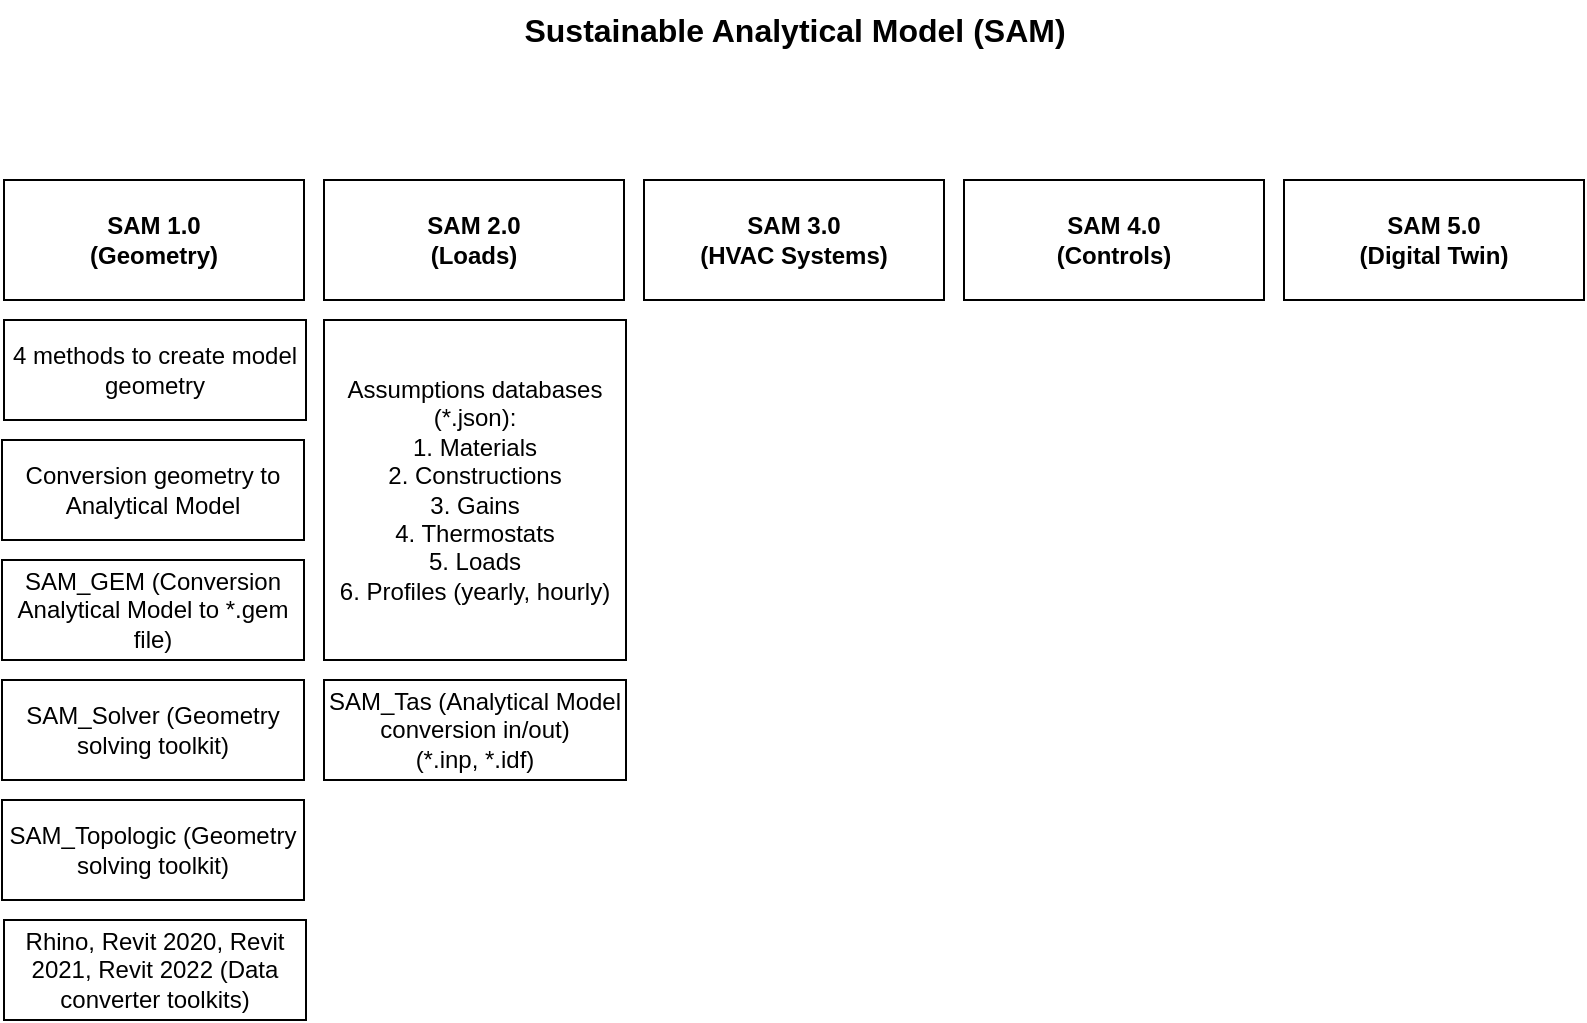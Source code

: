 <mxfile version="20.4.0" type="github">
  <diagram id="Jl_ORfJ8K7z92nkEh947" name="Page-1">
    <mxGraphModel dx="1422" dy="794" grid="1" gridSize="10" guides="1" tooltips="1" connect="1" arrows="1" fold="1" page="1" pageScale="1" pageWidth="827" pageHeight="1169" math="0" shadow="0">
      <root>
        <mxCell id="0" />
        <mxCell id="1" parent="0" />
        <mxCell id="GRzoV7StwMpooNch8OHT-1" value="SAM 1.0&lt;br&gt;(Geometry)" style="rounded=0;whiteSpace=wrap;html=1;fontStyle=1" parent="1" vertex="1">
          <mxGeometry x="19" y="100" width="150" height="60" as="geometry" />
        </mxCell>
        <mxCell id="GRzoV7StwMpooNch8OHT-2" value="Sustainable Analytical Model (SAM)" style="text;html=1;align=center;verticalAlign=middle;resizable=0;points=[];autosize=1;strokeColor=none;fillColor=none;fontSize=16;fontStyle=1" parent="1" vertex="1">
          <mxGeometry x="269" y="10" width="290" height="30" as="geometry" />
        </mxCell>
        <mxCell id="GRzoV7StwMpooNch8OHT-3" value="SAM 2.0&lt;br&gt;(Loads)" style="rounded=0;whiteSpace=wrap;html=1;fontStyle=1" parent="1" vertex="1">
          <mxGeometry x="179" y="100" width="150" height="60" as="geometry" />
        </mxCell>
        <mxCell id="GRzoV7StwMpooNch8OHT-4" value="SAM 3.0&lt;br&gt;(HVAC Systems)" style="rounded=0;whiteSpace=wrap;html=1;fontStyle=1" parent="1" vertex="1">
          <mxGeometry x="339" y="100" width="150" height="60" as="geometry" />
        </mxCell>
        <mxCell id="GRzoV7StwMpooNch8OHT-5" value="SAM 4.0&lt;br&gt;(Controls)" style="rounded=0;whiteSpace=wrap;html=1;fontStyle=1" parent="1" vertex="1">
          <mxGeometry x="499" y="100" width="150" height="60" as="geometry" />
        </mxCell>
        <mxCell id="GRzoV7StwMpooNch8OHT-6" value="SAM 5.0&lt;br&gt;(Digital Twin)" style="rounded=0;whiteSpace=wrap;html=1;fontStyle=1" parent="1" vertex="1">
          <mxGeometry x="659" y="100" width="150" height="60" as="geometry" />
        </mxCell>
        <mxCell id="IezBzxtzGipqMu-QNy4q-3" value="4 methods to create model geometry" style="rounded=0;whiteSpace=wrap;html=1;" vertex="1" parent="1">
          <mxGeometry x="19" y="170" width="151" height="50" as="geometry" />
        </mxCell>
        <mxCell id="IezBzxtzGipqMu-QNy4q-4" value="Conversion geometry to Analytical Model" style="rounded=0;whiteSpace=wrap;html=1;" vertex="1" parent="1">
          <mxGeometry x="18" y="230" width="151" height="50" as="geometry" />
        </mxCell>
        <mxCell id="IezBzxtzGipqMu-QNy4q-5" value="SAM_GEM (Conversion Analytical Model to *.gem file)" style="rounded=0;whiteSpace=wrap;html=1;" vertex="1" parent="1">
          <mxGeometry x="18" y="290" width="151" height="50" as="geometry" />
        </mxCell>
        <mxCell id="IezBzxtzGipqMu-QNy4q-6" value="SAM_Solver (Geometry solving toolkit)" style="rounded=0;whiteSpace=wrap;html=1;" vertex="1" parent="1">
          <mxGeometry x="18" y="350" width="151" height="50" as="geometry" />
        </mxCell>
        <mxCell id="IezBzxtzGipqMu-QNy4q-7" value="SAM_Topologic (Geometry solving toolkit)" style="rounded=0;whiteSpace=wrap;html=1;" vertex="1" parent="1">
          <mxGeometry x="18" y="410" width="151" height="50" as="geometry" />
        </mxCell>
        <mxCell id="IezBzxtzGipqMu-QNy4q-8" value="Rhino, Revit 2020, Revit 2021, Revit 2022 (Data converter toolkits)" style="rounded=0;whiteSpace=wrap;html=1;" vertex="1" parent="1">
          <mxGeometry x="19" y="470" width="151" height="50" as="geometry" />
        </mxCell>
        <mxCell id="IezBzxtzGipqMu-QNy4q-9" value="Assumptions databases (*.json):&lt;br&gt;1. Materials&lt;br&gt;2. Constructions&lt;br&gt;3. Gains&lt;br&gt;4. Thermostats&lt;br&gt;5. Loads&lt;br&gt;6. Profiles (yearly, hourly)" style="rounded=0;whiteSpace=wrap;html=1;" vertex="1" parent="1">
          <mxGeometry x="179" y="170" width="151" height="170" as="geometry" />
        </mxCell>
        <mxCell id="IezBzxtzGipqMu-QNy4q-10" value="SAM_Tas (Analytical Model conversion in/out)&lt;br&gt;(*.inp, *.idf)" style="rounded=0;whiteSpace=wrap;html=1;" vertex="1" parent="1">
          <mxGeometry x="179" y="350" width="151" height="50" as="geometry" />
        </mxCell>
      </root>
    </mxGraphModel>
  </diagram>
</mxfile>
